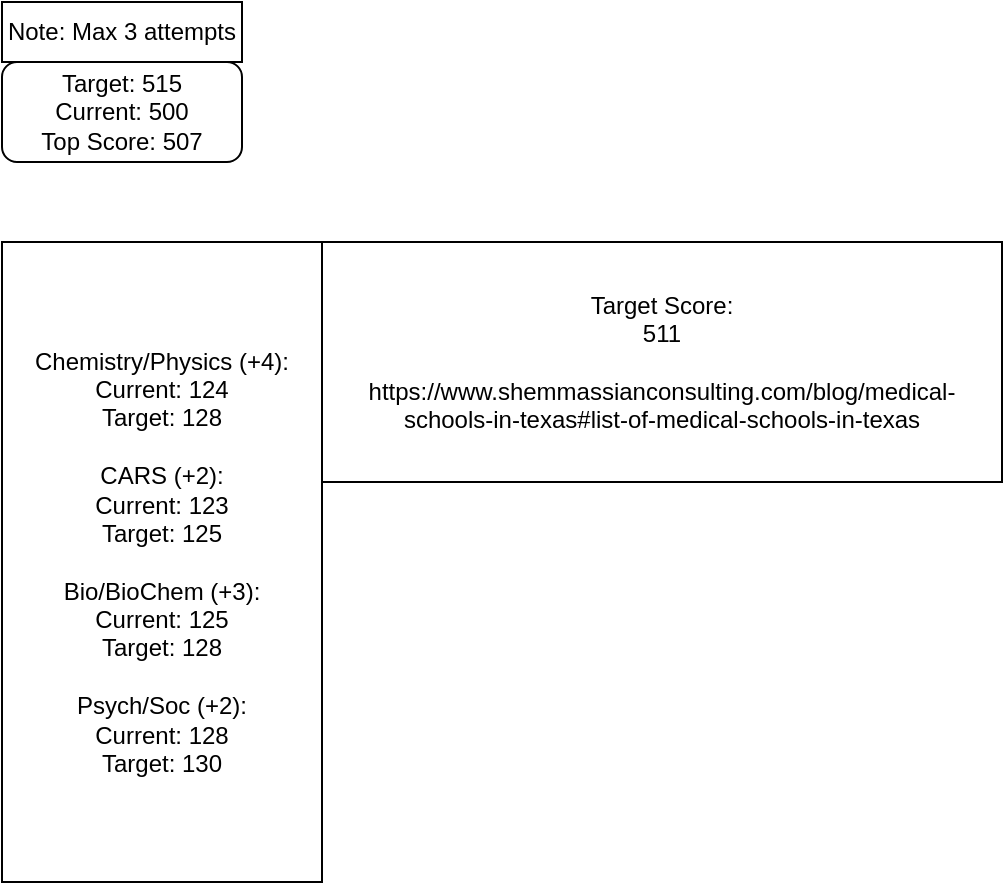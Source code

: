 <mxfile version="21.1.4" type="device" pages="3">
  <diagram name="Page-1" id="7nD_YgQb4D8Cn3SIVJzO">
    <mxGraphModel dx="989" dy="571" grid="1" gridSize="10" guides="1" tooltips="1" connect="1" arrows="1" fold="1" page="1" pageScale="1" pageWidth="850" pageHeight="1100" math="0" shadow="0">
      <root>
        <mxCell id="0" />
        <mxCell id="1" parent="0" />
        <mxCell id="PcQfLQlfGjoCsKDAt8Sr-1" value="Note: Max 3 attempts" style="rounded=0;whiteSpace=wrap;html=1;" vertex="1" parent="1">
          <mxGeometry x="40" y="40" width="120" height="30" as="geometry" />
        </mxCell>
        <mxCell id="PcQfLQlfGjoCsKDAt8Sr-2" value="Target: 515&lt;br&gt;Current: 500&lt;br&gt;Top Score: 507" style="rounded=1;whiteSpace=wrap;html=1;" vertex="1" parent="1">
          <mxGeometry x="40" y="70" width="120" height="50" as="geometry" />
        </mxCell>
        <mxCell id="PcQfLQlfGjoCsKDAt8Sr-3" value="Chemistry/Physics (+4): &lt;br&gt;Current: 124&lt;br&gt;Target: 128&lt;br&gt;&lt;br&gt;CARS (+2):&lt;br&gt;Current: 123&lt;br&gt;Target: 125&lt;br&gt;&lt;br&gt;Bio/BioChem (+3):&lt;br&gt;Current: 125&lt;br&gt;Target: 128&lt;br&gt;&lt;br&gt;Psych/Soc (+2): &lt;br&gt;Current: 128&lt;br&gt;Target: 130" style="rounded=0;whiteSpace=wrap;html=1;" vertex="1" parent="1">
          <mxGeometry x="40" y="160" width="160" height="320" as="geometry" />
        </mxCell>
        <mxCell id="PcQfLQlfGjoCsKDAt8Sr-4" value="Target Score:&lt;br&gt;511&lt;br&gt;&lt;br&gt;https://www.shemmassianconsulting.com/blog/medical-schools-in-texas#list-of-medical-schools-in-texas" style="rounded=0;whiteSpace=wrap;html=1;" vertex="1" parent="1">
          <mxGeometry x="200" y="160" width="340" height="120" as="geometry" />
        </mxCell>
      </root>
    </mxGraphModel>
  </diagram>
  <diagram id="xpqtqhDFAHJONOQXKWAr" name="Page-2">
    <mxGraphModel dx="1434" dy="828" grid="1" gridSize="10" guides="1" tooltips="1" connect="1" arrows="1" fold="1" page="1" pageScale="1" pageWidth="850" pageHeight="1100" math="0" shadow="0">
      <root>
        <mxCell id="0" />
        <mxCell id="1" parent="0" />
        <mxCell id="eVLgRbJ7molbJ6r9GQD8-2" value="Wire Frame" style="rounded=0;whiteSpace=wrap;html=1;" vertex="1" parent="1">
          <mxGeometry x="40" y="40" width="120" height="40" as="geometry" />
        </mxCell>
        <mxCell id="eVLgRbJ7molbJ6r9GQD8-100" style="edgeStyle=orthogonalEdgeStyle;rounded=0;orthogonalLoop=1;jettySize=auto;html=1;exitX=0.75;exitY=1;exitDx=0;exitDy=0;entryX=0.5;entryY=0;entryDx=0;entryDy=0;" edge="1" parent="1" source="eVLgRbJ7molbJ6r9GQD8-4" target="eVLgRbJ7molbJ6r9GQD8-99">
          <mxGeometry relative="1" as="geometry" />
        </mxCell>
        <mxCell id="eVLgRbJ7molbJ6r9GQD8-4" value="Home Screen" style="swimlane;whiteSpace=wrap;html=1;" vertex="1" parent="1">
          <mxGeometry x="40" y="90" width="760" height="710" as="geometry">
            <mxRectangle x="40" y="90" width="120" height="30" as="alternateBounds" />
          </mxGeometry>
        </mxCell>
        <mxCell id="eVLgRbJ7molbJ6r9GQD8-5" value="" style="rounded=1;whiteSpace=wrap;html=1;align=left;" vertex="1" parent="eVLgRbJ7molbJ6r9GQD8-4">
          <mxGeometry y="20" width="760" height="50" as="geometry" />
        </mxCell>
        <mxCell id="eVLgRbJ7molbJ6r9GQD8-7" value="" style="shape=image;html=1;verticalAlign=top;verticalLabelPosition=bottom;labelBackgroundColor=#ffffff;imageAspect=0;aspect=fixed;image=https://cdn2.iconfinder.com/data/icons/boxicons-solid-vol-1/24/bxs-brain-128.png" vertex="1" parent="eVLgRbJ7molbJ6r9GQD8-4">
          <mxGeometry x="10" y="25" width="40" height="40" as="geometry" />
        </mxCell>
        <mxCell id="eVLgRbJ7molbJ6r9GQD8-8" value="Home" style="rounded=1;whiteSpace=wrap;html=1;" vertex="1" parent="eVLgRbJ7molbJ6r9GQD8-4">
          <mxGeometry x="90" y="25" width="120" height="40" as="geometry" />
        </mxCell>
        <mxCell id="eVLgRbJ7molbJ6r9GQD8-9" value="FLOW" style="rounded=1;whiteSpace=wrap;html=1;" vertex="1" parent="eVLgRbJ7molbJ6r9GQD8-4">
          <mxGeometry x="230" y="25" width="120" height="40" as="geometry" />
        </mxCell>
        <mxCell id="eVLgRbJ7molbJ6r9GQD8-10" value="Login/Logout" style="rounded=1;whiteSpace=wrap;html=1;" vertex="1" parent="eVLgRbJ7molbJ6r9GQD8-4">
          <mxGeometry x="630" y="25" width="120" height="40" as="geometry" />
        </mxCell>
        <mxCell id="eVLgRbJ7molbJ6r9GQD8-11" value="" style="rounded=1;whiteSpace=wrap;html=1;" vertex="1" parent="eVLgRbJ7molbJ6r9GQD8-4">
          <mxGeometry y="70" width="280" height="640" as="geometry" />
        </mxCell>
        <mxCell id="eVLgRbJ7molbJ6r9GQD8-12" value="Flows" style="rounded=0;whiteSpace=wrap;html=1;" vertex="1" parent="eVLgRbJ7molbJ6r9GQD8-4">
          <mxGeometry x="30" y="100" width="220" height="40" as="geometry" />
        </mxCell>
        <mxCell id="eVLgRbJ7molbJ6r9GQD8-13" value="Sessions" style="rounded=0;whiteSpace=wrap;html=1;" vertex="1" parent="eVLgRbJ7molbJ6r9GQD8-4">
          <mxGeometry x="30" y="230" width="220" height="40" as="geometry" />
        </mxCell>
        <mxCell id="eVLgRbJ7molbJ6r9GQD8-14" value="Agents" style="rounded=0;whiteSpace=wrap;html=1;" vertex="1" parent="eVLgRbJ7molbJ6r9GQD8-4">
          <mxGeometry x="30" y="280" width="220" height="40" as="geometry" />
        </mxCell>
        <mxCell id="eVLgRbJ7molbJ6r9GQD8-15" value="Templates" style="rounded=0;whiteSpace=wrap;html=1;" vertex="1" parent="eVLgRbJ7molbJ6r9GQD8-4">
          <mxGeometry x="30" y="380" width="220" height="40" as="geometry" />
        </mxCell>
        <mxCell id="eVLgRbJ7molbJ6r9GQD8-16" value="Sources" style="rounded=0;whiteSpace=wrap;html=1;" vertex="1" parent="eVLgRbJ7molbJ6r9GQD8-4">
          <mxGeometry x="30" y="330" width="220" height="40" as="geometry" />
        </mxCell>
        <mxCell id="eVLgRbJ7molbJ6r9GQD8-17" value="QUICK ACTIONS" style="rounded=1;whiteSpace=wrap;html=1;" vertex="1" parent="eVLgRbJ7molbJ6r9GQD8-4">
          <mxGeometry x="30" y="140" width="220" height="90" as="geometry" />
        </mxCell>
        <mxCell id="eVLgRbJ7molbJ6r9GQD8-18" value="TITLE&lt;br&gt;------------&lt;br&gt;Preview&lt;br&gt;------------" style="rounded=1;whiteSpace=wrap;html=1;align=left;" vertex="1" parent="eVLgRbJ7molbJ6r9GQD8-4">
          <mxGeometry x="320" y="110" width="120" height="80" as="geometry" />
        </mxCell>
        <mxCell id="eVLgRbJ7molbJ6r9GQD8-19" value="F" style="rounded=1;whiteSpace=wrap;html=1;" vertex="1" parent="eVLgRbJ7molbJ6r9GQD8-4">
          <mxGeometry x="480" y="110" width="120" height="80" as="geometry" />
        </mxCell>
        <mxCell id="eVLgRbJ7molbJ6r9GQD8-20" value="F" style="rounded=1;whiteSpace=wrap;html=1;" vertex="1" parent="eVLgRbJ7molbJ6r9GQD8-4">
          <mxGeometry x="640" y="110" width="120" height="80" as="geometry" />
        </mxCell>
        <mxCell id="eVLgRbJ7molbJ6r9GQD8-21" value="F" style="rounded=1;whiteSpace=wrap;html=1;" vertex="1" parent="eVLgRbJ7molbJ6r9GQD8-4">
          <mxGeometry x="320" y="230" width="120" height="80" as="geometry" />
        </mxCell>
        <mxCell id="eVLgRbJ7molbJ6r9GQD8-22" value="F" style="rounded=1;whiteSpace=wrap;html=1;" vertex="1" parent="eVLgRbJ7molbJ6r9GQD8-4">
          <mxGeometry x="480" y="230" width="120" height="80" as="geometry" />
        </mxCell>
        <mxCell id="eVLgRbJ7molbJ6r9GQD8-28" value="F" style="rounded=1;whiteSpace=wrap;html=1;" vertex="1" parent="eVLgRbJ7molbJ6r9GQD8-4">
          <mxGeometry x="640" y="230" width="120" height="80" as="geometry" />
        </mxCell>
        <mxCell id="eVLgRbJ7molbJ6r9GQD8-30" value="F" style="rounded=1;whiteSpace=wrap;html=1;" vertex="1" parent="eVLgRbJ7molbJ6r9GQD8-4">
          <mxGeometry x="320" y="350" width="120" height="80" as="geometry" />
        </mxCell>
        <mxCell id="eVLgRbJ7molbJ6r9GQD8-31" value="F" style="rounded=1;whiteSpace=wrap;html=1;" vertex="1" parent="eVLgRbJ7molbJ6r9GQD8-4">
          <mxGeometry x="480" y="350" width="120" height="80" as="geometry" />
        </mxCell>
        <mxCell id="eVLgRbJ7molbJ6r9GQD8-32" value="F" style="rounded=1;whiteSpace=wrap;html=1;" vertex="1" parent="eVLgRbJ7molbJ6r9GQD8-4">
          <mxGeometry x="640" y="350" width="120" height="80" as="geometry" />
        </mxCell>
        <mxCell id="eVLgRbJ7molbJ6r9GQD8-33" value="F" style="rounded=1;whiteSpace=wrap;html=1;" vertex="1" parent="eVLgRbJ7molbJ6r9GQD8-4">
          <mxGeometry x="320" y="470" width="120" height="80" as="geometry" />
        </mxCell>
        <mxCell id="eVLgRbJ7molbJ6r9GQD8-34" value="F" style="rounded=1;whiteSpace=wrap;html=1;" vertex="1" parent="eVLgRbJ7molbJ6r9GQD8-4">
          <mxGeometry x="480" y="470" width="120" height="80" as="geometry" />
        </mxCell>
        <mxCell id="eVLgRbJ7molbJ6r9GQD8-35" value="F" style="rounded=1;whiteSpace=wrap;html=1;" vertex="1" parent="eVLgRbJ7molbJ6r9GQD8-4">
          <mxGeometry x="640" y="470" width="120" height="80" as="geometry" />
        </mxCell>
        <mxCell id="eVLgRbJ7molbJ6r9GQD8-36" value="Ordered by relevance" style="rounded=0;whiteSpace=wrap;html=1;" vertex="1" parent="eVLgRbJ7molbJ6r9GQD8-4">
          <mxGeometry x="320" y="70" width="120" height="30" as="geometry" />
        </mxCell>
        <mxCell id="eVLgRbJ7molbJ6r9GQD8-37" value="F" style="rounded=1;whiteSpace=wrap;html=1;" vertex="1" parent="eVLgRbJ7molbJ6r9GQD8-4">
          <mxGeometry x="320" y="590" width="120" height="80" as="geometry" />
        </mxCell>
        <mxCell id="eVLgRbJ7molbJ6r9GQD8-38" value="F" style="rounded=1;whiteSpace=wrap;html=1;" vertex="1" parent="eVLgRbJ7molbJ6r9GQD8-4">
          <mxGeometry x="480" y="590" width="120" height="80" as="geometry" />
        </mxCell>
        <mxCell id="eVLgRbJ7molbJ6r9GQD8-39" value="F" style="rounded=1;whiteSpace=wrap;html=1;" vertex="1" parent="eVLgRbJ7molbJ6r9GQD8-4">
          <mxGeometry x="640" y="590" width="120" height="80" as="geometry" />
        </mxCell>
        <mxCell id="eVLgRbJ7molbJ6r9GQD8-41" value="" style="endArrow=none;html=1;rounded=0;entryX=0.25;entryY=0;entryDx=0;entryDy=0;" edge="1" parent="eVLgRbJ7molbJ6r9GQD8-4" target="eVLgRbJ7molbJ6r9GQD8-11">
          <mxGeometry width="50" height="50" relative="1" as="geometry">
            <mxPoint x="70" y="20" as="sourcePoint" />
            <mxPoint x="410" y="320" as="targetPoint" />
          </mxGeometry>
        </mxCell>
        <mxCell id="eVLgRbJ7molbJ6r9GQD8-42" value="Wire Frame" style="rounded=0;whiteSpace=wrap;html=1;" vertex="1" parent="1">
          <mxGeometry x="40" y="1160" width="120" height="40" as="geometry" />
        </mxCell>
        <mxCell id="eVLgRbJ7molbJ6r9GQD8-43" value="Home Screen" style="swimlane;whiteSpace=wrap;html=1;" vertex="1" parent="1">
          <mxGeometry x="40" y="1210" width="760" height="710" as="geometry">
            <mxRectangle x="40" y="90" width="120" height="30" as="alternateBounds" />
          </mxGeometry>
        </mxCell>
        <mxCell id="eVLgRbJ7molbJ6r9GQD8-44" value="" style="rounded=1;whiteSpace=wrap;html=1;align=left;" vertex="1" parent="eVLgRbJ7molbJ6r9GQD8-43">
          <mxGeometry y="20" width="760" height="50" as="geometry" />
        </mxCell>
        <mxCell id="eVLgRbJ7molbJ6r9GQD8-45" value="" style="shape=image;html=1;verticalAlign=top;verticalLabelPosition=bottom;labelBackgroundColor=#ffffff;imageAspect=0;aspect=fixed;image=https://cdn2.iconfinder.com/data/icons/boxicons-solid-vol-1/24/bxs-brain-128.png" vertex="1" parent="eVLgRbJ7molbJ6r9GQD8-43">
          <mxGeometry x="10" y="25" width="40" height="40" as="geometry" />
        </mxCell>
        <mxCell id="eVLgRbJ7molbJ6r9GQD8-46" value="Home" style="rounded=1;whiteSpace=wrap;html=1;" vertex="1" parent="eVLgRbJ7molbJ6r9GQD8-43">
          <mxGeometry x="90" y="25" width="120" height="40" as="geometry" />
        </mxCell>
        <mxCell id="eVLgRbJ7molbJ6r9GQD8-47" value="FLOW" style="rounded=1;whiteSpace=wrap;html=1;" vertex="1" parent="eVLgRbJ7molbJ6r9GQD8-43">
          <mxGeometry x="230" y="25" width="120" height="40" as="geometry" />
        </mxCell>
        <mxCell id="eVLgRbJ7molbJ6r9GQD8-48" value="Login/Logout" style="rounded=1;whiteSpace=wrap;html=1;" vertex="1" parent="eVLgRbJ7molbJ6r9GQD8-43">
          <mxGeometry x="630" y="25" width="120" height="40" as="geometry" />
        </mxCell>
        <mxCell id="eVLgRbJ7molbJ6r9GQD8-49" value="" style="rounded=1;whiteSpace=wrap;html=1;" vertex="1" parent="eVLgRbJ7molbJ6r9GQD8-43">
          <mxGeometry y="70" width="280" height="640" as="geometry" />
        </mxCell>
        <mxCell id="eVLgRbJ7molbJ6r9GQD8-50" value="Flows" style="rounded=0;whiteSpace=wrap;html=1;" vertex="1" parent="eVLgRbJ7molbJ6r9GQD8-43">
          <mxGeometry x="30" y="100" width="220" height="40" as="geometry" />
        </mxCell>
        <mxCell id="eVLgRbJ7molbJ6r9GQD8-51" value="Sessions" style="rounded=0;whiteSpace=wrap;html=1;" vertex="1" parent="eVLgRbJ7molbJ6r9GQD8-43">
          <mxGeometry x="30" y="150" width="220" height="40" as="geometry" />
        </mxCell>
        <mxCell id="eVLgRbJ7molbJ6r9GQD8-52" value="Agents" style="rounded=0;whiteSpace=wrap;html=1;" vertex="1" parent="eVLgRbJ7molbJ6r9GQD8-43">
          <mxGeometry x="30" y="280" width="220" height="40" as="geometry" />
        </mxCell>
        <mxCell id="eVLgRbJ7molbJ6r9GQD8-53" value="Templates" style="rounded=0;whiteSpace=wrap;html=1;" vertex="1" parent="eVLgRbJ7molbJ6r9GQD8-43">
          <mxGeometry x="30" y="380" width="220" height="40" as="geometry" />
        </mxCell>
        <mxCell id="eVLgRbJ7molbJ6r9GQD8-54" value="Sources" style="rounded=0;whiteSpace=wrap;html=1;" vertex="1" parent="eVLgRbJ7molbJ6r9GQD8-43">
          <mxGeometry x="30" y="330" width="220" height="40" as="geometry" />
        </mxCell>
        <mxCell id="eVLgRbJ7molbJ6r9GQD8-55" value="QUICK ACTIONS" style="rounded=1;whiteSpace=wrap;html=1;" vertex="1" parent="eVLgRbJ7molbJ6r9GQD8-43">
          <mxGeometry x="30" y="190" width="220" height="90" as="geometry" />
        </mxCell>
        <mxCell id="eVLgRbJ7molbJ6r9GQD8-72" value="" style="endArrow=none;html=1;rounded=0;entryX=0.25;entryY=0;entryDx=0;entryDy=0;" edge="1" parent="eVLgRbJ7molbJ6r9GQD8-43" target="eVLgRbJ7molbJ6r9GQD8-49">
          <mxGeometry width="50" height="50" relative="1" as="geometry">
            <mxPoint x="70" y="20" as="sourcePoint" />
            <mxPoint x="410" y="320" as="targetPoint" />
          </mxGeometry>
        </mxCell>
        <mxCell id="eVLgRbJ7molbJ6r9GQD8-73" value="" style="rounded=1;whiteSpace=wrap;html=1;" vertex="1" parent="eVLgRbJ7molbJ6r9GQD8-43">
          <mxGeometry x="290" y="80" width="460" height="620" as="geometry" />
        </mxCell>
        <mxCell id="eVLgRbJ7molbJ6r9GQD8-74" value="" style="endArrow=none;html=1;rounded=0;exitX=-0.004;exitY=0.844;exitDx=0;exitDy=0;exitPerimeter=0;entryX=0.998;entryY=0.844;entryDx=0;entryDy=0;entryPerimeter=0;" edge="1" parent="eVLgRbJ7molbJ6r9GQD8-43" source="eVLgRbJ7molbJ6r9GQD8-73" target="eVLgRbJ7molbJ6r9GQD8-73">
          <mxGeometry width="50" height="50" relative="1" as="geometry">
            <mxPoint x="360" y="400" as="sourcePoint" />
            <mxPoint x="410" y="350" as="targetPoint" />
          </mxGeometry>
        </mxCell>
        <mxCell id="eVLgRbJ7molbJ6r9GQD8-75" value="" style="html=1;verticalLabelPosition=bottom;align=center;labelBackgroundColor=#ffffff;verticalAlign=top;strokeWidth=2;strokeColor=#000000;shadow=0;dashed=0;shape=mxgraph.ios7.icons.pointer;" vertex="1" parent="eVLgRbJ7molbJ6r9GQD8-43">
          <mxGeometry x="675" y="640" width="30" height="30" as="geometry" />
        </mxCell>
        <mxCell id="eVLgRbJ7molbJ6r9GQD8-78" value="Dynamic Input Based on Type" style="rounded=1;whiteSpace=wrap;html=1;" vertex="1" parent="eVLgRbJ7molbJ6r9GQD8-43">
          <mxGeometry x="350" y="625" width="310" height="60" as="geometry" />
        </mxCell>
        <mxCell id="eVLgRbJ7molbJ6r9GQD8-80" value="Output" style="rounded=1;whiteSpace=wrap;html=1;fillColor=#f8cecc;strokeColor=#b85450;" vertex="1" parent="eVLgRbJ7molbJ6r9GQD8-43">
          <mxGeometry x="330" y="190" width="170" height="80" as="geometry" />
        </mxCell>
        <mxCell id="eVLgRbJ7molbJ6r9GQD8-81" value="User Message" style="rounded=1;whiteSpace=wrap;html=1;fillColor=#d5e8d4;strokeColor=#82b366;" vertex="1" parent="eVLgRbJ7molbJ6r9GQD8-43">
          <mxGeometry x="535" y="100" width="170" height="80" as="geometry" />
        </mxCell>
        <mxCell id="eVLgRbJ7molbJ6r9GQD8-82" value="&lt;hr&gt;" style="rounded=0;whiteSpace=wrap;html=1;" vertex="1" parent="eVLgRbJ7molbJ6r9GQD8-43">
          <mxGeometry x="330" y="270" width="170" height="240" as="geometry" />
        </mxCell>
        <mxCell id="eVLgRbJ7molbJ6r9GQD8-83" value="Output A" style="rounded=1;whiteSpace=wrap;html=1;" vertex="1" parent="eVLgRbJ7molbJ6r9GQD8-43">
          <mxGeometry x="330" y="270" width="170" height="50" as="geometry" />
        </mxCell>
        <mxCell id="eVLgRbJ7molbJ6r9GQD8-84" value="Output B" style="rounded=1;whiteSpace=wrap;html=1;" vertex="1" parent="eVLgRbJ7molbJ6r9GQD8-43">
          <mxGeometry x="330" y="320" width="170" height="50" as="geometry" />
        </mxCell>
        <mxCell id="eVLgRbJ7molbJ6r9GQD8-85" value="Output C" style="rounded=1;whiteSpace=wrap;html=1;" vertex="1" parent="eVLgRbJ7molbJ6r9GQD8-43">
          <mxGeometry x="330" y="370" width="170" height="50" as="geometry" />
        </mxCell>
        <mxCell id="eVLgRbJ7molbJ6r9GQD8-87" value="" style="triangle;whiteSpace=wrap;html=1;direction=south;" vertex="1" parent="eVLgRbJ7molbJ6r9GQD8-43">
          <mxGeometry x="460" y="390" width="20" height="10" as="geometry" />
        </mxCell>
        <mxCell id="eVLgRbJ7molbJ6r9GQD8-94" value="Output From Agent C" style="rounded=0;whiteSpace=wrap;html=1;" vertex="1" parent="eVLgRbJ7molbJ6r9GQD8-43">
          <mxGeometry x="330" y="420" width="170" height="90" as="geometry" />
        </mxCell>
        <mxCell id="eVLgRbJ7molbJ6r9GQD8-95" value="" style="triangle;whiteSpace=wrap;html=1;direction=east;" vertex="1" parent="eVLgRbJ7molbJ6r9GQD8-43">
          <mxGeometry x="465" y="335" width="10" height="20" as="geometry" />
        </mxCell>
        <mxCell id="eVLgRbJ7molbJ6r9GQD8-96" value="" style="triangle;whiteSpace=wrap;html=1;direction=east;" vertex="1" parent="eVLgRbJ7molbJ6r9GQD8-43">
          <mxGeometry x="465" y="285" width="10" height="20" as="geometry" />
        </mxCell>
        <mxCell id="eVLgRbJ7molbJ6r9GQD8-98" style="edgeStyle=orthogonalEdgeStyle;rounded=0;orthogonalLoop=1;jettySize=auto;html=1;exitX=0.5;exitY=0;exitDx=0;exitDy=0;entryX=0.5;entryY=1;entryDx=0;entryDy=0;" edge="1" parent="1" source="eVLgRbJ7molbJ6r9GQD8-97" target="eVLgRbJ7molbJ6r9GQD8-11">
          <mxGeometry relative="1" as="geometry" />
        </mxCell>
        <mxCell id="eVLgRbJ7molbJ6r9GQD8-97" value="Constant" style="text;html=1;strokeColor=none;fillColor=none;align=center;verticalAlign=middle;whiteSpace=wrap;rounded=0;" vertex="1" parent="1">
          <mxGeometry x="150" y="850" width="60" height="30" as="geometry" />
        </mxCell>
        <mxCell id="eVLgRbJ7molbJ6r9GQD8-99" value="Dynamic" style="text;html=1;strokeColor=none;fillColor=none;align=center;verticalAlign=middle;whiteSpace=wrap;rounded=0;" vertex="1" parent="1">
          <mxGeometry x="580" y="890" width="60" height="30" as="geometry" />
        </mxCell>
      </root>
    </mxGraphModel>
  </diagram>
  <diagram id="6SEeY4Vdv8REBH1c2hb8" name="Page-3">
    <mxGraphModel dx="1434" dy="828" grid="1" gridSize="10" guides="1" tooltips="1" connect="1" arrows="1" fold="1" page="1" pageScale="1" pageWidth="850" pageHeight="1100" math="0" shadow="0">
      <root>
        <mxCell id="0" />
        <mxCell id="1" parent="0" />
      </root>
    </mxGraphModel>
  </diagram>
</mxfile>
